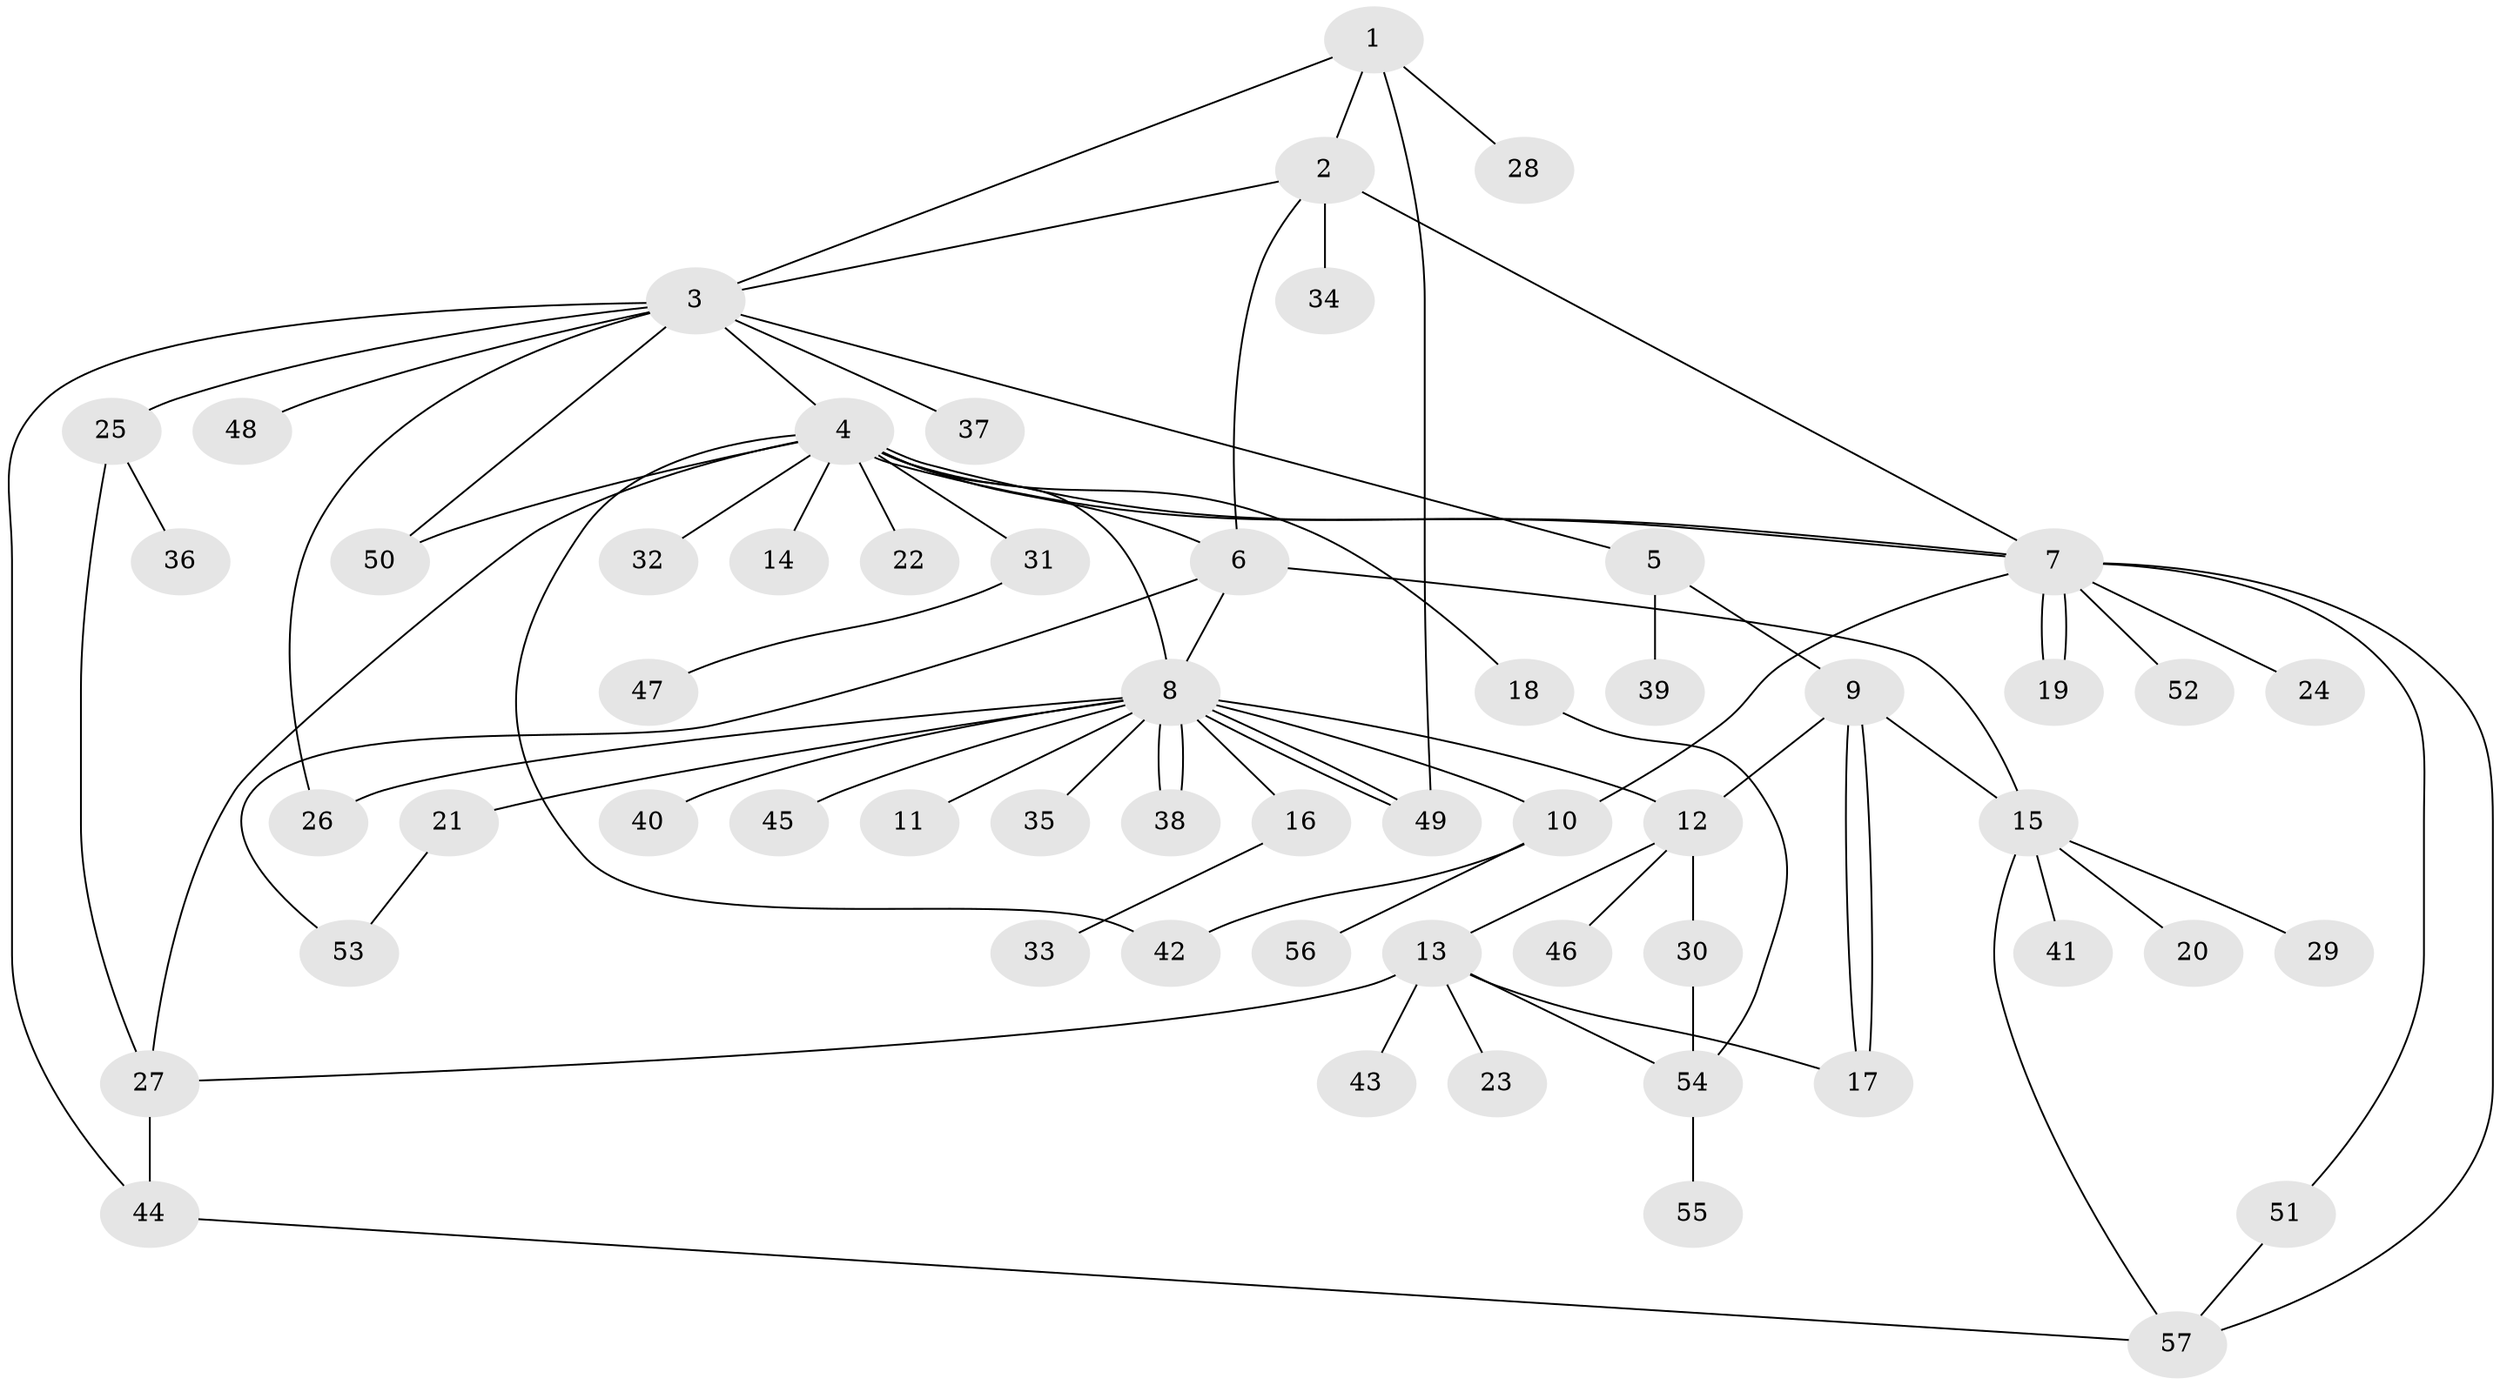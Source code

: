 // Generated by graph-tools (version 1.1) at 2025/11/02/27/25 16:11:09]
// undirected, 57 vertices, 82 edges
graph export_dot {
graph [start="1"]
  node [color=gray90,style=filled];
  1;
  2;
  3;
  4;
  5;
  6;
  7;
  8;
  9;
  10;
  11;
  12;
  13;
  14;
  15;
  16;
  17;
  18;
  19;
  20;
  21;
  22;
  23;
  24;
  25;
  26;
  27;
  28;
  29;
  30;
  31;
  32;
  33;
  34;
  35;
  36;
  37;
  38;
  39;
  40;
  41;
  42;
  43;
  44;
  45;
  46;
  47;
  48;
  49;
  50;
  51;
  52;
  53;
  54;
  55;
  56;
  57;
  1 -- 2;
  1 -- 3;
  1 -- 28;
  1 -- 49;
  2 -- 3;
  2 -- 6;
  2 -- 7;
  2 -- 34;
  3 -- 4;
  3 -- 5;
  3 -- 25;
  3 -- 26;
  3 -- 37;
  3 -- 44;
  3 -- 48;
  3 -- 50;
  4 -- 6;
  4 -- 7;
  4 -- 7;
  4 -- 8;
  4 -- 14;
  4 -- 18;
  4 -- 22;
  4 -- 27;
  4 -- 31;
  4 -- 32;
  4 -- 42;
  4 -- 50;
  5 -- 9;
  5 -- 39;
  6 -- 8;
  6 -- 15;
  6 -- 53;
  7 -- 10;
  7 -- 19;
  7 -- 19;
  7 -- 24;
  7 -- 51;
  7 -- 52;
  7 -- 57;
  8 -- 10;
  8 -- 11;
  8 -- 12;
  8 -- 16;
  8 -- 21;
  8 -- 26;
  8 -- 35;
  8 -- 38;
  8 -- 38;
  8 -- 40;
  8 -- 45;
  8 -- 49;
  8 -- 49;
  9 -- 12;
  9 -- 15;
  9 -- 17;
  9 -- 17;
  10 -- 42;
  10 -- 56;
  12 -- 13;
  12 -- 30;
  12 -- 46;
  13 -- 17;
  13 -- 23;
  13 -- 27;
  13 -- 43;
  13 -- 54;
  15 -- 20;
  15 -- 29;
  15 -- 41;
  15 -- 57;
  16 -- 33;
  18 -- 54;
  21 -- 53;
  25 -- 27;
  25 -- 36;
  27 -- 44;
  30 -- 54;
  31 -- 47;
  44 -- 57;
  51 -- 57;
  54 -- 55;
}

